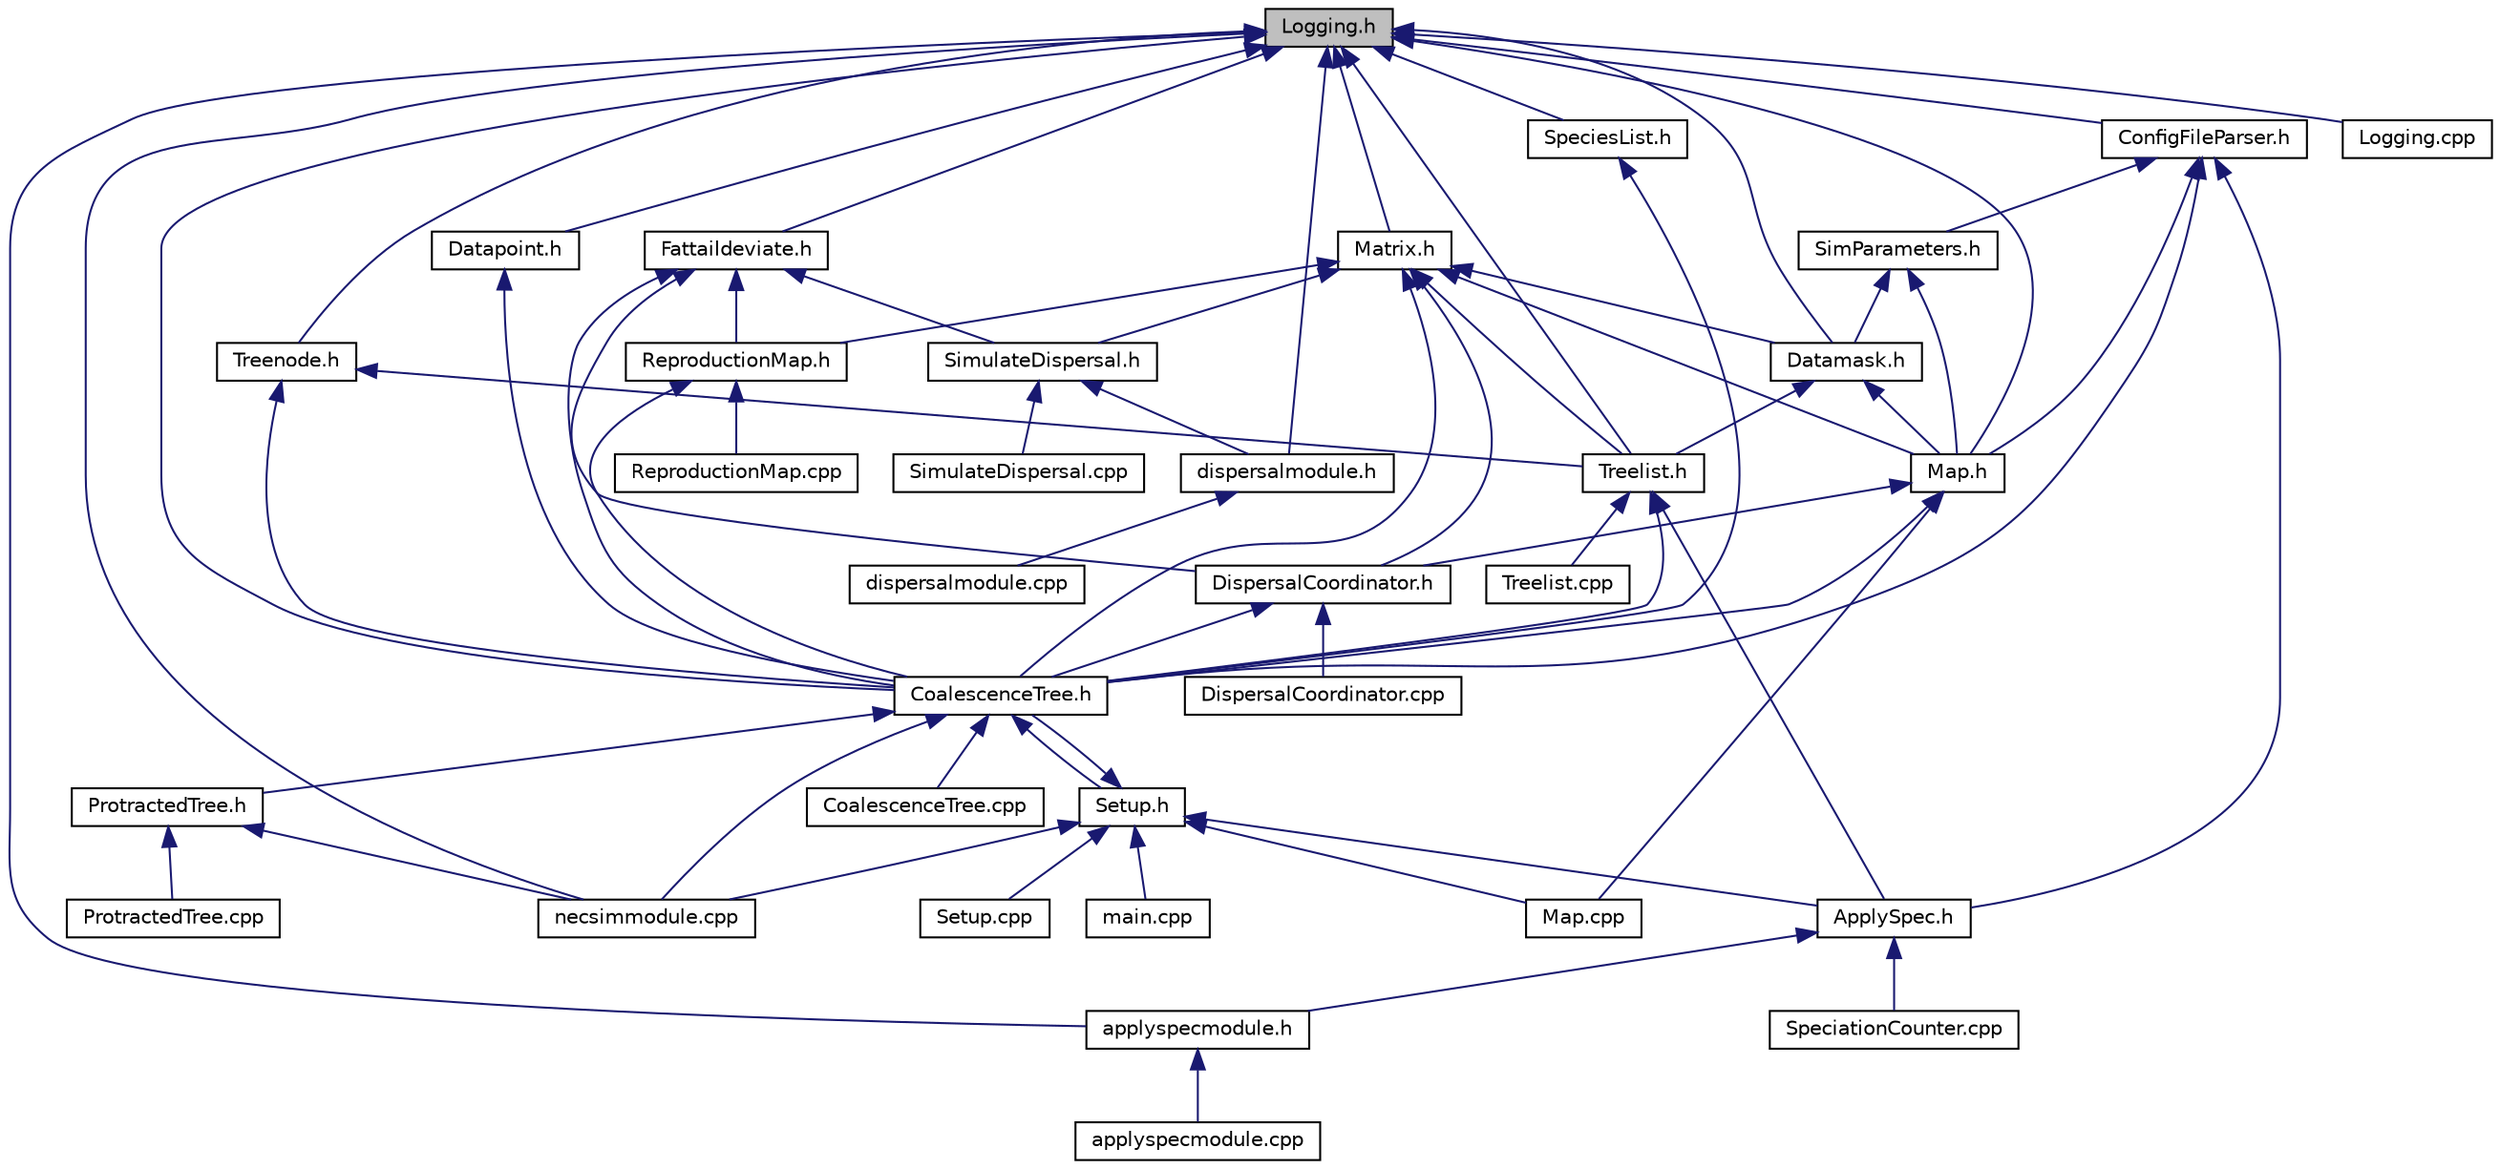 digraph "Logging.h"
{
  edge [fontname="Helvetica",fontsize="10",labelfontname="Helvetica",labelfontsize="10"];
  node [fontname="Helvetica",fontsize="10",shape=record];
  Node1 [label="Logging.h",height=0.2,width=0.4,color="black", fillcolor="grey75", style="filled", fontcolor="black"];
  Node1 -> Node2 [dir="back",color="midnightblue",fontsize="10",style="solid"];
  Node2 [label="Treelist.h",height=0.2,width=0.4,color="black", fillcolor="white", style="filled",URL="$_treelist_8h.html",tooltip="Contains the Treelist object, which is used for reconstructing the coalescence tree after simulations..."];
  Node2 -> Node3 [dir="back",color="midnightblue",fontsize="10",style="solid"];
  Node3 [label="ApplySpec.h",height=0.2,width=0.4,color="black", fillcolor="white", style="filled",URL="$_apply_spec_8h_source.html"];
  Node3 -> Node4 [dir="back",color="midnightblue",fontsize="10",style="solid"];
  Node4 [label="applyspecmodule.h",height=0.2,width=0.4,color="black", fillcolor="white", style="filled",URL="$applyspecmodule_8h.html",tooltip="Contains the module for python integration for additional applying speciation rates after a simulatio..."];
  Node4 -> Node5 [dir="back",color="midnightblue",fontsize="10",style="solid"];
  Node5 [label="applyspecmodule.cpp",height=0.2,width=0.4,color="black", fillcolor="white", style="filled",URL="$applyspecmodule_8cpp.html",tooltip="Contains the module for python integration for additional applying speciation rates after a simulatio..."];
  Node3 -> Node6 [dir="back",color="midnightblue",fontsize="10",style="solid"];
  Node6 [label="SpeciationCounter.cpp",height=0.2,width=0.4,color="black", fillcolor="white", style="filled",URL="$_speciation_counter_8cpp.html",tooltip="Performs calculations of the coalescence tree structure and generates the SQL database objects..."];
  Node2 -> Node7 [dir="back",color="midnightblue",fontsize="10",style="solid"];
  Node7 [label="CoalescenceTree.h",height=0.2,width=0.4,color="black", fillcolor="white", style="filled",URL="$_tree_8h.html",tooltip="Contains the CoalescenceTree class for running simulations and outputting the phylogenetic tree. "];
  Node7 -> Node8 [dir="back",color="midnightblue",fontsize="10",style="solid"];
  Node8 [label="Setup.h",height=0.2,width=0.4,color="black", fillcolor="white", style="filled",URL="$_setup_8h.html",tooltip="Contains declarations for the command line parsing and setup options for NECSim. "];
  Node8 -> Node3 [dir="back",color="midnightblue",fontsize="10",style="solid"];
  Node8 -> Node7 [dir="back",color="midnightblue",fontsize="10",style="solid"];
  Node8 -> Node9 [dir="back",color="midnightblue",fontsize="10",style="solid"];
  Node9 [label="main.cpp",height=0.2,width=0.4,color="black", fillcolor="white", style="filled",URL="$main_8cpp.html",tooltip="A generic simulator for spatially explicit coalescence models suitable for HPC applications. It contains all functions for running large-scale simulations backwards in time using coalescence techniques. Outputs include an SQLite database containing spatial and temporal information about tracked lineages, and allow for rebuilding of the coalescence tree. Currently, a fat-tailed dispersal kernel or normal distribution can be used for dispersal processes. "];
  Node8 -> Node10 [dir="back",color="midnightblue",fontsize="10",style="solid"];
  Node10 [label="Map.cpp",height=0.2,width=0.4,color="black", fillcolor="white", style="filled",URL="$_map_8cpp.html",tooltip="Contains the Map class implementation for easy referencing of the respective coarse and fine map with..."];
  Node8 -> Node11 [dir="back",color="midnightblue",fontsize="10",style="solid"];
  Node11 [label="necsimmodule.cpp",height=0.2,width=0.4,color="black", fillcolor="white", style="filled",URL="$necsimmodule_8cpp.html",tooltip="Contains the functions allowing integration of the PyCoalescence python module directly to the c++..."];
  Node8 -> Node12 [dir="back",color="midnightblue",fontsize="10",style="solid"];
  Node12 [label="Setup.cpp",height=0.2,width=0.4,color="black", fillcolor="white", style="filled",URL="$_setup_8cpp.html",tooltip="Contains the command line parsing and setup options for NECSim. "];
  Node7 -> Node11 [dir="back",color="midnightblue",fontsize="10",style="solid"];
  Node7 -> Node13 [dir="back",color="midnightblue",fontsize="10",style="solid"];
  Node13 [label="ProtractedTree.h",height=0.2,width=0.4,color="black", fillcolor="white", style="filled",URL="$_protracted_tree_8h.html",tooltip="Contains the ProtractedTree class for running simulations and outputting the phylogenetic trees using..."];
  Node13 -> Node11 [dir="back",color="midnightblue",fontsize="10",style="solid"];
  Node13 -> Node14 [dir="back",color="midnightblue",fontsize="10",style="solid"];
  Node14 [label="ProtractedTree.cpp",height=0.2,width=0.4,color="black", fillcolor="white", style="filled",URL="$_protracted_tree_8cpp.html",tooltip="Contains the ProtractedTree class for running simulations and outputting the phylogenetic trees using..."];
  Node7 -> Node15 [dir="back",color="midnightblue",fontsize="10",style="solid"];
  Node15 [label="CoalescenceTree.cpp",height=0.2,width=0.4,color="black", fillcolor="white", style="filled",URL="$_tree_8cpp.html",tooltip="Contains the CoalescenceTree class implementation as the main simulation object for spatially-explicit coalescen..."];
  Node2 -> Node16 [dir="back",color="midnightblue",fontsize="10",style="solid"];
  Node16 [label="Treelist.cpp",height=0.2,width=0.4,color="black", fillcolor="white", style="filled",URL="$_treelist_8cpp.html",tooltip="Contains the Treelist class implementation, which is used for reconstructing the coalescence tree aft..."];
  Node1 -> Node17 [dir="back",color="midnightblue",fontsize="10",style="solid"];
  Node17 [label="Treenode.h",height=0.2,width=0.4,color="black", fillcolor="white", style="filled",URL="$_treenode_8h.html",tooltip="Contains the Treenode class for storing the coalescence tree. "];
  Node17 -> Node2 [dir="back",color="midnightblue",fontsize="10",style="solid"];
  Node17 -> Node7 [dir="back",color="midnightblue",fontsize="10",style="solid"];
  Node1 -> Node18 [dir="back",color="midnightblue",fontsize="10",style="solid"];
  Node18 [label="Matrix.h",height=0.2,width=0.4,color="black", fillcolor="white", style="filled",URL="$_matrix_8h.html",tooltip="Contains a template for a matrix with all the basic matrix operations overloaded. ..."];
  Node18 -> Node2 [dir="back",color="midnightblue",fontsize="10",style="solid"];
  Node18 -> Node19 [dir="back",color="midnightblue",fontsize="10",style="solid"];
  Node19 [label="Datamask.h",height=0.2,width=0.4,color="black", fillcolor="white", style="filled",URL="$_datamask_8h_source.html"];
  Node19 -> Node2 [dir="back",color="midnightblue",fontsize="10",style="solid"];
  Node19 -> Node20 [dir="back",color="midnightblue",fontsize="10",style="solid"];
  Node20 [label="Map.h",height=0.2,width=0.4,color="black", fillcolor="white", style="filled",URL="$_map_8h.html",tooltip="Contains the Map object for easy referencing of the respective coarse and fine map within the same co..."];
  Node20 -> Node7 [dir="back",color="midnightblue",fontsize="10",style="solid"];
  Node20 -> Node21 [dir="back",color="midnightblue",fontsize="10",style="solid"];
  Node21 [label="DispersalCoordinator.h",height=0.2,width=0.4,color="black", fillcolor="white", style="filled",URL="$_dispersal_coordinator_8h.html",tooltip="Contains the DispersalCoordinator, which contains all routines related to dispersal including utilisa..."];
  Node21 -> Node7 [dir="back",color="midnightblue",fontsize="10",style="solid"];
  Node21 -> Node22 [dir="back",color="midnightblue",fontsize="10",style="solid"];
  Node22 [label="DispersalCoordinator.cpp",height=0.2,width=0.4,color="black", fillcolor="white", style="filled",URL="$_dispersal_coordinator_8cpp.html",tooltip="Contains the DispersalCoordinator, which contains all routines related to dispersal including utilisa..."];
  Node20 -> Node10 [dir="back",color="midnightblue",fontsize="10",style="solid"];
  Node18 -> Node7 [dir="back",color="midnightblue",fontsize="10",style="solid"];
  Node18 -> Node20 [dir="back",color="midnightblue",fontsize="10",style="solid"];
  Node18 -> Node21 [dir="back",color="midnightblue",fontsize="10",style="solid"];
  Node18 -> Node23 [dir="back",color="midnightblue",fontsize="10",style="solid"];
  Node23 [label="ReproductionMap.h",height=0.2,width=0.4,color="black", fillcolor="white", style="filled",URL="$_reproduction_map_8h.html",tooltip="Contains the ReproductionMap, which inherits from Matrix and adds a few extra parameters. "];
  Node23 -> Node7 [dir="back",color="midnightblue",fontsize="10",style="solid"];
  Node23 -> Node24 [dir="back",color="midnightblue",fontsize="10",style="solid"];
  Node24 [label="ReproductionMap.cpp",height=0.2,width=0.4,color="black", fillcolor="white", style="filled",URL="$_reproduction_map_8cpp.html",tooltip="Contains the ReproductionMap, which inherits from Matrix and adds a few extra parameters. "];
  Node18 -> Node25 [dir="back",color="midnightblue",fontsize="10",style="solid"];
  Node25 [label="SimulateDispersal.h",height=0.2,width=0.4,color="black", fillcolor="white", style="filled",URL="$_simulate_dispersal_8h.html",tooltip="Contains the ability to simulate a given dispersal kernel on a specified density map, outputting the effect dispersal distance distribution to an SQL file after n number of dispersal events (specified by the user). "];
  Node25 -> Node26 [dir="back",color="midnightblue",fontsize="10",style="solid"];
  Node26 [label="dispersalmodule.h",height=0.2,width=0.4,color="black", fillcolor="white", style="filled",URL="$dispersalmodule_8h.html",tooltip="Contains the functions for testing dispersal methods using efficient c++ routines. "];
  Node26 -> Node27 [dir="back",color="midnightblue",fontsize="10",style="solid"];
  Node27 [label="dispersalmodule.cpp",height=0.2,width=0.4,color="black", fillcolor="white", style="filled",URL="$dispersalmodule_8cpp.html",tooltip="Contains the functions for testing dispersal methods using efficient c++ routines. "];
  Node25 -> Node28 [dir="back",color="midnightblue",fontsize="10",style="solid"];
  Node28 [label="SimulateDispersal.cpp",height=0.2,width=0.4,color="black", fillcolor="white", style="filled",URL="$_simulate_dispersal_8cpp.html",tooltip="Contains the ability to simulate a given dispersal kernel on a specified density map, outputting the effect dispersal distance distribution to an SQL file after n number of dispersal events (specified by the user). "];
  Node1 -> Node29 [dir="back",color="midnightblue",fontsize="10",style="solid"];
  Node29 [label="ConfigFileParser.h",height=0.2,width=0.4,color="black", fillcolor="white", style="filled",URL="$_config_file_parser_8h_source.html"];
  Node29 -> Node30 [dir="back",color="midnightblue",fontsize="10",style="solid"];
  Node30 [label="SimParameters.h",height=0.2,width=0.4,color="black", fillcolor="white", style="filled",URL="$_sim_parameters_8h_source.html"];
  Node30 -> Node19 [dir="back",color="midnightblue",fontsize="10",style="solid"];
  Node30 -> Node20 [dir="back",color="midnightblue",fontsize="10",style="solid"];
  Node29 -> Node3 [dir="back",color="midnightblue",fontsize="10",style="solid"];
  Node29 -> Node20 [dir="back",color="midnightblue",fontsize="10",style="solid"];
  Node29 -> Node7 [dir="back",color="midnightblue",fontsize="10",style="solid"];
  Node1 -> Node19 [dir="back",color="midnightblue",fontsize="10",style="solid"];
  Node1 -> Node31 [dir="back",color="midnightblue",fontsize="10",style="solid"];
  Node31 [label="Fattaildeviate.h",height=0.2,width=0.4,color="black", fillcolor="white", style="filled",URL="$_fattaildeviate_8h.html",tooltip="Contains a generic random number generator. Provided by James Rosindell (j.rosindell@imperial.ac.uk) with moderate modifications by Samuel Thompson (thomsonsed@gmail.com). "];
  Node31 -> Node7 [dir="back",color="midnightblue",fontsize="10",style="solid"];
  Node31 -> Node21 [dir="back",color="midnightblue",fontsize="10",style="solid"];
  Node31 -> Node23 [dir="back",color="midnightblue",fontsize="10",style="solid"];
  Node31 -> Node25 [dir="back",color="midnightblue",fontsize="10",style="solid"];
  Node1 -> Node32 [dir="back",color="midnightblue",fontsize="10",style="solid"];
  Node32 [label="Datapoint.h",height=0.2,width=0.4,color="black", fillcolor="white", style="filled",URL="$_datapoint_8h.html",tooltip="Contains the Datapoint class for storing objects during simulation run time. "];
  Node32 -> Node7 [dir="back",color="midnightblue",fontsize="10",style="solid"];
  Node1 -> Node33 [dir="back",color="midnightblue",fontsize="10",style="solid"];
  Node33 [label="SpeciesList.h",height=0.2,width=0.4,color="black", fillcolor="white", style="filled",URL="$_species_list_8h.html",tooltip="Contains the SpeciesList class for usage in coalescence simulations. "];
  Node33 -> Node7 [dir="back",color="midnightblue",fontsize="10",style="solid"];
  Node1 -> Node20 [dir="back",color="midnightblue",fontsize="10",style="solid"];
  Node1 -> Node7 [dir="back",color="midnightblue",fontsize="10",style="solid"];
  Node1 -> Node4 [dir="back",color="midnightblue",fontsize="10",style="solid"];
  Node1 -> Node26 [dir="back",color="midnightblue",fontsize="10",style="solid"];
  Node1 -> Node34 [dir="back",color="midnightblue",fontsize="10",style="solid"];
  Node34 [label="Logging.cpp",height=0.2,width=0.4,color="black", fillcolor="white", style="filled",URL="$_logging_8cpp.html",tooltip="Conditionally either write to cout (for non-python versions) or outputs to the logging module in pyth..."];
  Node1 -> Node11 [dir="back",color="midnightblue",fontsize="10",style="solid"];
}
